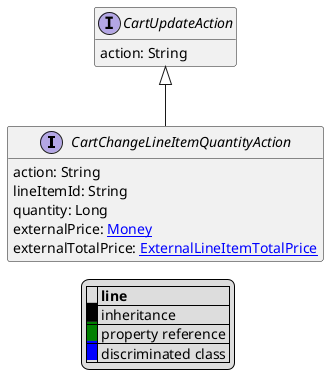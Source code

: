 @startuml

hide empty fields
hide empty methods
legend
|= |= line |
|<back:black>   </back>| inheritance |
|<back:green>   </back>| property reference |
|<back:blue>   </back>| discriminated class |
endlegend
interface CartChangeLineItemQuantityAction [[CartChangeLineItemQuantityAction.svg]] extends CartUpdateAction {
    action: String
    lineItemId: String
    quantity: Long
    externalPrice: [[Money.svg Money]]
    externalTotalPrice: [[ExternalLineItemTotalPrice.svg ExternalLineItemTotalPrice]]
}
interface CartUpdateAction [[CartUpdateAction.svg]]  {
    action: String
}





@enduml
